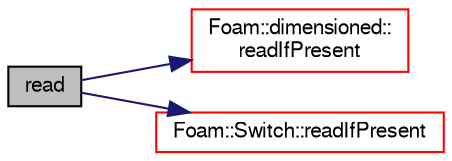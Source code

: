digraph "read"
{
  bgcolor="transparent";
  edge [fontname="FreeSans",fontsize="10",labelfontname="FreeSans",labelfontsize="10"];
  node [fontname="FreeSans",fontsize="10",shape=record];
  rankdir="LR";
  Node1 [label="read",height=0.2,width=0.4,color="black", fillcolor="grey75", style="filled" fontcolor="black"];
  Node1 -> Node2 [color="midnightblue",fontsize="10",style="solid",fontname="FreeSans"];
  Node2 [label="Foam::dimensioned::\lreadIfPresent",height=0.2,width=0.4,color="red",URL="$a00510.html#ae9908fe8be8b23b418bf2ae8987b9abd",tooltip="Update the value of dimensioned&lt;Type&gt; if found in the dictionary. "];
  Node1 -> Node3 [color="midnightblue",fontsize="10",style="solid",fontname="FreeSans"];
  Node3 [label="Foam::Switch::readIfPresent",height=0.2,width=0.4,color="red",URL="$a02447.html#a101c7f63d05fabd4b89a8bc13c415382",tooltip="Update the value of the Switch if it is found in the dictionary. "];
}
